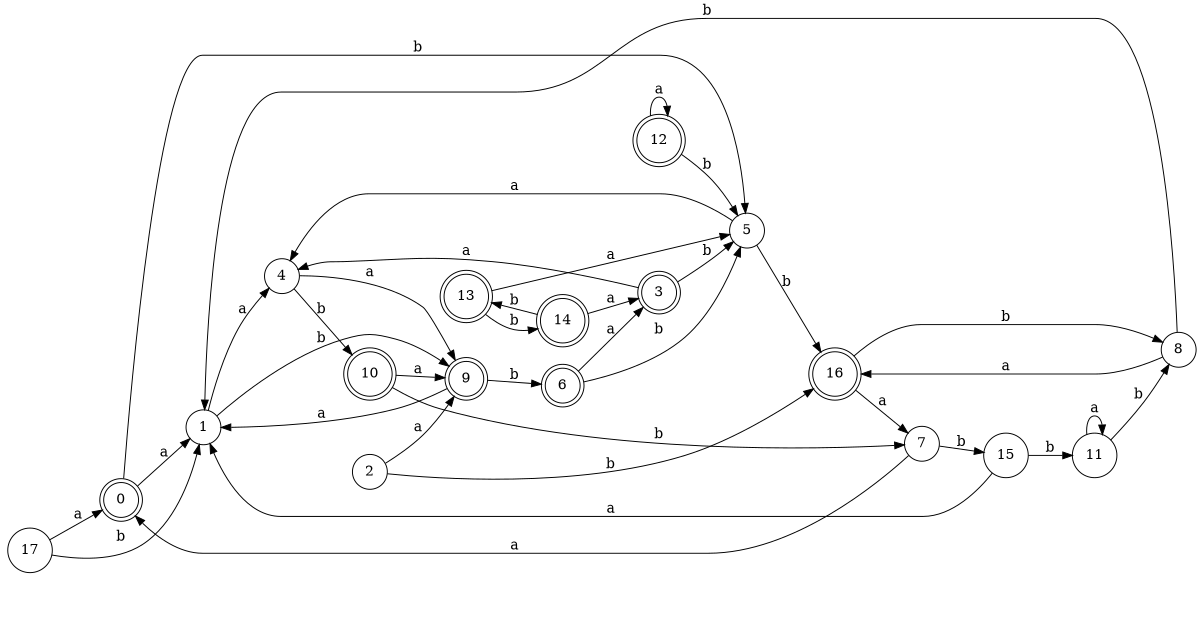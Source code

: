 digraph n15_4 {
__start0 [label="" shape="none"];

rankdir=LR;
size="8,5";

s0 [style="rounded,filled", color="black", fillcolor="white" shape="doublecircle", label="0"];
s1 [style="filled", color="black", fillcolor="white" shape="circle", label="1"];
s2 [style="filled", color="black", fillcolor="white" shape="circle", label="2"];
s3 [style="rounded,filled", color="black", fillcolor="white" shape="doublecircle", label="3"];
s4 [style="filled", color="black", fillcolor="white" shape="circle", label="4"];
s5 [style="filled", color="black", fillcolor="white" shape="circle", label="5"];
s6 [style="rounded,filled", color="black", fillcolor="white" shape="doublecircle", label="6"];
s7 [style="filled", color="black", fillcolor="white" shape="circle", label="7"];
s8 [style="filled", color="black", fillcolor="white" shape="circle", label="8"];
s9 [style="rounded,filled", color="black", fillcolor="white" shape="doublecircle", label="9"];
s10 [style="rounded,filled", color="black", fillcolor="white" shape="doublecircle", label="10"];
s11 [style="filled", color="black", fillcolor="white" shape="circle", label="11"];
s12 [style="rounded,filled", color="black", fillcolor="white" shape="doublecircle", label="12"];
s13 [style="rounded,filled", color="black", fillcolor="white" shape="doublecircle", label="13"];
s14 [style="rounded,filled", color="black", fillcolor="white" shape="doublecircle", label="14"];
s15 [style="filled", color="black", fillcolor="white" shape="circle", label="15"];
s16 [style="rounded,filled", color="black", fillcolor="white" shape="doublecircle", label="16"];
s17 [style="filled", color="black", fillcolor="white" shape="circle", label="17"];
s0 -> s1 [label="a"];
s0 -> s5 [label="b"];
s1 -> s4 [label="a"];
s1 -> s9 [label="b"];
s2 -> s9 [label="a"];
s2 -> s16 [label="b"];
s3 -> s4 [label="a"];
s3 -> s5 [label="b"];
s4 -> s9 [label="a"];
s4 -> s10 [label="b"];
s5 -> s4 [label="a"];
s5 -> s16 [label="b"];
s6 -> s3 [label="a"];
s6 -> s5 [label="b"];
s7 -> s0 [label="a"];
s7 -> s15 [label="b"];
s8 -> s16 [label="a"];
s8 -> s1 [label="b"];
s9 -> s1 [label="a"];
s9 -> s6 [label="b"];
s10 -> s9 [label="a"];
s10 -> s7 [label="b"];
s11 -> s11 [label="a"];
s11 -> s8 [label="b"];
s12 -> s12 [label="a"];
s12 -> s5 [label="b"];
s13 -> s5 [label="a"];
s13 -> s14 [label="b"];
s14 -> s3 [label="a"];
s14 -> s13 [label="b"];
s15 -> s1 [label="a"];
s15 -> s11 [label="b"];
s16 -> s7 [label="a"];
s16 -> s8 [label="b"];
s17 -> s0 [label="a"];
s17 -> s1 [label="b"];

}